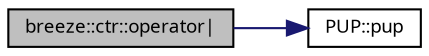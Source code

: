 digraph "breeze::ctr::operator|"
{
 // INTERACTIVE_SVG=YES
  bgcolor="transparent";
  edge [fontname="sans-serif",fontsize="9",labelfontname="sans-serif",labelfontsize="9"];
  node [fontname="sans-serif",fontsize="9",shape=record];
  rankdir="LR";
  Node1 [label="breeze::ctr::operator\|",height=0.2,width=0.4,color="black", fillcolor="grey75", style="filled", fontcolor="black"];
  Node1 -> Node2 [color="midnightblue",fontsize="9",style="solid",fontname="sans-serif"];
  Node2 [label="PUP::pup",height=0.2,width=0.4,color="black",URL="$namespace_p_u_p.html#aa494dd0331773529acf90e7f40658c63",tooltip="Pack/Unpack enum class. "];
}

